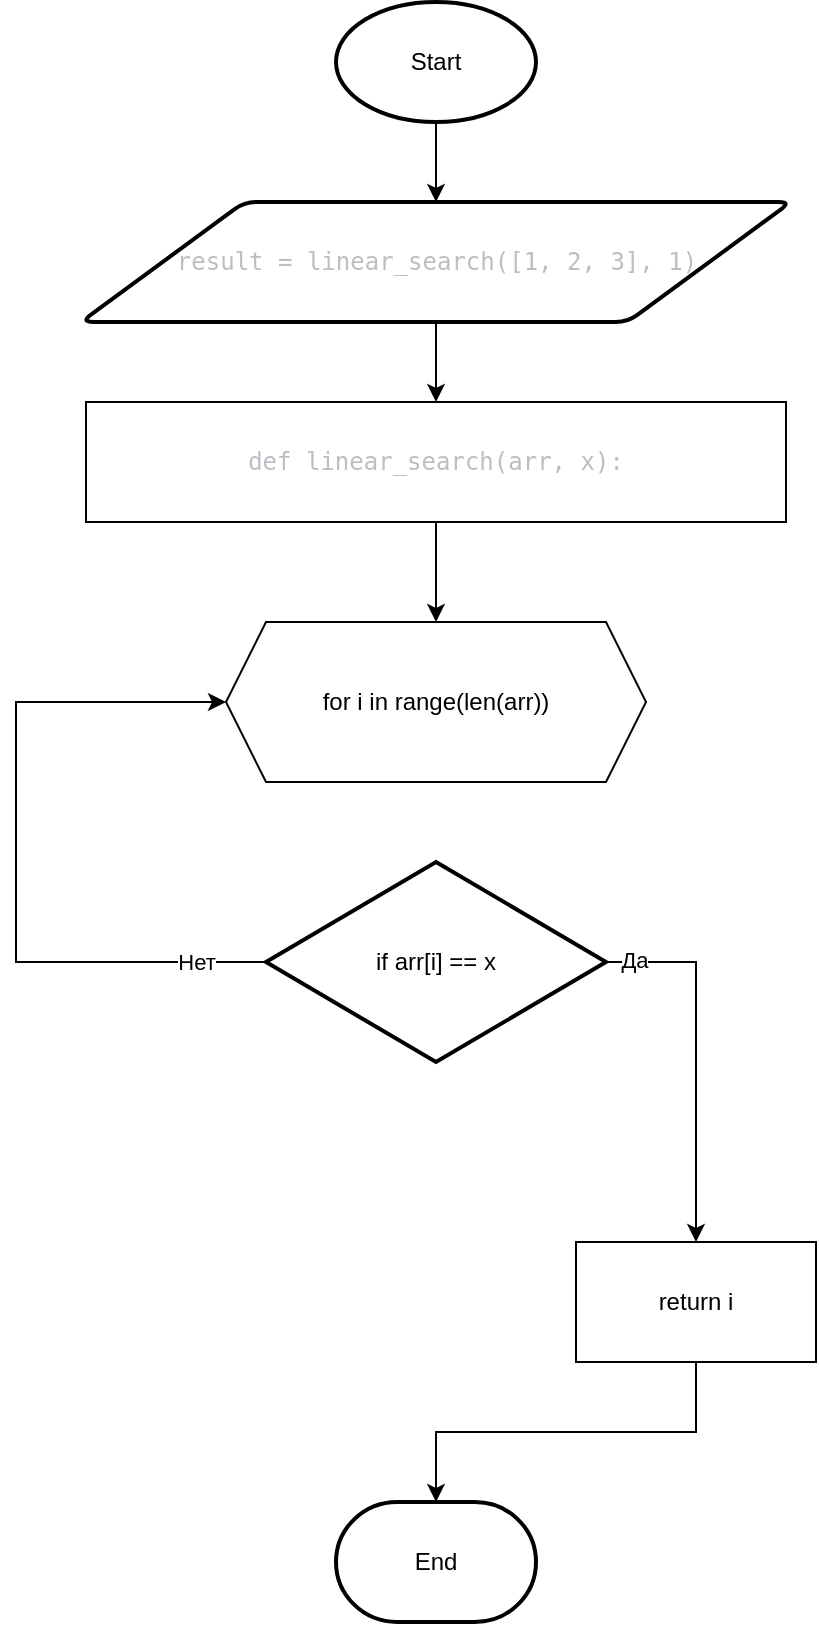 <mxfile version="26.2.9">
  <diagram id="C5RBs43oDa-KdzZeNtuy" name="Page-1">
    <mxGraphModel dx="466" dy="750" grid="1" gridSize="10" guides="1" tooltips="1" connect="1" arrows="1" fold="1" page="1" pageScale="1" pageWidth="827" pageHeight="1169" math="0" shadow="0">
      <root>
        <mxCell id="WIyWlLk6GJQsqaUBKTNV-0" />
        <mxCell id="WIyWlLk6GJQsqaUBKTNV-1" parent="WIyWlLk6GJQsqaUBKTNV-0" />
        <mxCell id="kfbul6tNiGYEk2BQup5v-6" style="edgeStyle=orthogonalEdgeStyle;rounded=0;orthogonalLoop=1;jettySize=auto;html=1;exitX=0.5;exitY=1;exitDx=0;exitDy=0;exitPerimeter=0;entryX=0.5;entryY=0;entryDx=0;entryDy=0;" edge="1" parent="WIyWlLk6GJQsqaUBKTNV-1" source="kfbul6tNiGYEk2BQup5v-1" target="kfbul6tNiGYEk2BQup5v-2">
          <mxGeometry relative="1" as="geometry" />
        </mxCell>
        <mxCell id="kfbul6tNiGYEk2BQup5v-1" value="Start" style="strokeWidth=2;html=1;shape=mxgraph.flowchart.start_1;whiteSpace=wrap;" vertex="1" parent="WIyWlLk6GJQsqaUBKTNV-1">
          <mxGeometry x="350" y="30" width="100" height="60" as="geometry" />
        </mxCell>
        <mxCell id="kfbul6tNiGYEk2BQup5v-7" style="edgeStyle=orthogonalEdgeStyle;rounded=0;orthogonalLoop=1;jettySize=auto;html=1;exitX=0.5;exitY=1;exitDx=0;exitDy=0;entryX=0.5;entryY=0;entryDx=0;entryDy=0;" edge="1" parent="WIyWlLk6GJQsqaUBKTNV-1" source="kfbul6tNiGYEk2BQup5v-2" target="kfbul6tNiGYEk2BQup5v-4">
          <mxGeometry relative="1" as="geometry" />
        </mxCell>
        <mxCell id="kfbul6tNiGYEk2BQup5v-2" value="&lt;div&gt;&lt;pre style=&quot;font-family: &amp;quot;JetBrains Mono&amp;quot;, monospace;&quot;&gt;&lt;font style=&quot;color: light-dark(rgb(188, 190, 196), rgb(236, 237, 255));&quot;&gt;result = linear_search([&lt;span&gt;1&lt;/span&gt;, &lt;span&gt;2&lt;/span&gt;, &lt;span&gt;3&lt;/span&gt;], &lt;span&gt;1&lt;/span&gt;)&lt;/font&gt;&lt;/pre&gt;&lt;/div&gt;" style="shape=parallelogram;html=1;strokeWidth=2;perimeter=parallelogramPerimeter;whiteSpace=wrap;rounded=1;arcSize=12;size=0.23;" vertex="1" parent="WIyWlLk6GJQsqaUBKTNV-1">
          <mxGeometry x="222.5" y="130" width="355" height="60" as="geometry" />
        </mxCell>
        <mxCell id="kfbul6tNiGYEk2BQup5v-8" style="edgeStyle=orthogonalEdgeStyle;rounded=0;orthogonalLoop=1;jettySize=auto;html=1;exitX=0.5;exitY=1;exitDx=0;exitDy=0;entryX=0.5;entryY=0;entryDx=0;entryDy=0;" edge="1" parent="WIyWlLk6GJQsqaUBKTNV-1" source="kfbul6tNiGYEk2BQup5v-4" target="kfbul6tNiGYEk2BQup5v-5">
          <mxGeometry relative="1" as="geometry" />
        </mxCell>
        <mxCell id="kfbul6tNiGYEk2BQup5v-4" value="&lt;div&gt;&lt;pre style=&quot;font-family: &amp;quot;JetBrains Mono&amp;quot;, monospace;&quot;&gt;&lt;font style=&quot;color: light-dark(rgb(188, 190, 196), rgb(235, 241, 255));&quot;&gt;&lt;span&gt;def &lt;/span&gt;&lt;span&gt;linear_search&lt;/span&gt;(arr, x):&lt;/font&gt;&lt;/pre&gt;&lt;/div&gt;" style="rounded=0;whiteSpace=wrap;html=1;" vertex="1" parent="WIyWlLk6GJQsqaUBKTNV-1">
          <mxGeometry x="225" y="230" width="350" height="60" as="geometry" />
        </mxCell>
        <mxCell id="kfbul6tNiGYEk2BQup5v-5" value="for i in range(len(arr))" style="shape=hexagon;perimeter=hexagonPerimeter2;whiteSpace=wrap;html=1;fixedSize=1;" vertex="1" parent="WIyWlLk6GJQsqaUBKTNV-1">
          <mxGeometry x="295" y="340" width="210" height="80" as="geometry" />
        </mxCell>
        <mxCell id="kfbul6tNiGYEk2BQup5v-10" style="edgeStyle=orthogonalEdgeStyle;rounded=0;orthogonalLoop=1;jettySize=auto;html=1;entryX=0;entryY=0.5;entryDx=0;entryDy=0;" edge="1" parent="WIyWlLk6GJQsqaUBKTNV-1" source="kfbul6tNiGYEk2BQup5v-9" target="kfbul6tNiGYEk2BQup5v-5">
          <mxGeometry relative="1" as="geometry">
            <Array as="points">
              <mxPoint x="190" y="510" />
              <mxPoint x="190" y="380" />
            </Array>
          </mxGeometry>
        </mxCell>
        <mxCell id="kfbul6tNiGYEk2BQup5v-12" value="Нет" style="edgeLabel;html=1;align=center;verticalAlign=middle;resizable=0;points=[];" vertex="1" connectable="0" parent="kfbul6tNiGYEk2BQup5v-10">
          <mxGeometry x="-0.933" relative="1" as="geometry">
            <mxPoint x="-23" as="offset" />
          </mxGeometry>
        </mxCell>
        <mxCell id="kfbul6tNiGYEk2BQup5v-14" style="edgeStyle=orthogonalEdgeStyle;rounded=0;orthogonalLoop=1;jettySize=auto;html=1;exitX=1;exitY=0.5;exitDx=0;exitDy=0;exitPerimeter=0;entryX=0.5;entryY=0;entryDx=0;entryDy=0;" edge="1" parent="WIyWlLk6GJQsqaUBKTNV-1" source="kfbul6tNiGYEk2BQup5v-9" target="kfbul6tNiGYEk2BQup5v-13">
          <mxGeometry relative="1" as="geometry">
            <Array as="points">
              <mxPoint x="530" y="510" />
              <mxPoint x="530" y="650" />
            </Array>
          </mxGeometry>
        </mxCell>
        <mxCell id="kfbul6tNiGYEk2BQup5v-15" value="Да" style="edgeLabel;html=1;align=center;verticalAlign=middle;resizable=0;points=[];" vertex="1" connectable="0" parent="kfbul6tNiGYEk2BQup5v-14">
          <mxGeometry x="-0.855" y="1" relative="1" as="geometry">
            <mxPoint as="offset" />
          </mxGeometry>
        </mxCell>
        <mxCell id="kfbul6tNiGYEk2BQup5v-9" value="if arr[i] == x" style="strokeWidth=2;html=1;shape=mxgraph.flowchart.decision;whiteSpace=wrap;" vertex="1" parent="WIyWlLk6GJQsqaUBKTNV-1">
          <mxGeometry x="315" y="460" width="170" height="100" as="geometry" />
        </mxCell>
        <mxCell id="kfbul6tNiGYEk2BQup5v-13" value="return i" style="rounded=0;whiteSpace=wrap;html=1;" vertex="1" parent="WIyWlLk6GJQsqaUBKTNV-1">
          <mxGeometry x="470" y="650" width="120" height="60" as="geometry" />
        </mxCell>
        <mxCell id="kfbul6tNiGYEk2BQup5v-16" value="End" style="strokeWidth=2;html=1;shape=mxgraph.flowchart.terminator;whiteSpace=wrap;" vertex="1" parent="WIyWlLk6GJQsqaUBKTNV-1">
          <mxGeometry x="350" y="780" width="100" height="60" as="geometry" />
        </mxCell>
        <mxCell id="kfbul6tNiGYEk2BQup5v-17" style="edgeStyle=orthogonalEdgeStyle;rounded=0;orthogonalLoop=1;jettySize=auto;html=1;exitX=0.5;exitY=1;exitDx=0;exitDy=0;entryX=0.5;entryY=0;entryDx=0;entryDy=0;entryPerimeter=0;" edge="1" parent="WIyWlLk6GJQsqaUBKTNV-1" source="kfbul6tNiGYEk2BQup5v-13" target="kfbul6tNiGYEk2BQup5v-16">
          <mxGeometry relative="1" as="geometry" />
        </mxCell>
      </root>
    </mxGraphModel>
  </diagram>
</mxfile>
